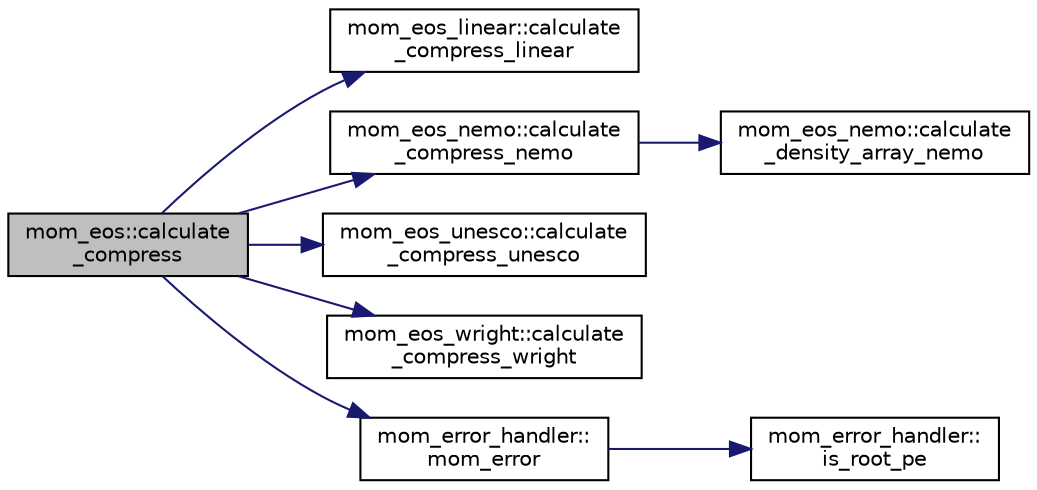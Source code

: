 digraph "mom_eos::calculate_compress"
{
 // INTERACTIVE_SVG=YES
  edge [fontname="Helvetica",fontsize="10",labelfontname="Helvetica",labelfontsize="10"];
  node [fontname="Helvetica",fontsize="10",shape=record];
  rankdir="LR";
  Node0 [label="mom_eos::calculate\l_compress",height=0.2,width=0.4,color="black", fillcolor="grey75", style="filled", fontcolor="black"];
  Node0 -> Node1 [color="midnightblue",fontsize="10",style="solid",fontname="Helvetica"];
  Node1 [label="mom_eos_linear::calculate\l_compress_linear",height=0.2,width=0.4,color="black", fillcolor="white", style="filled",URL="$namespacemom__eos__linear.html#a2d051ebfb3ee1ef96888c74c09a1a6ca",tooltip="This subroutine computes the in situ density of sea water (rho) and the compressibility (drho/dp == C..."];
  Node0 -> Node2 [color="midnightblue",fontsize="10",style="solid",fontname="Helvetica"];
  Node2 [label="mom_eos_nemo::calculate\l_compress_nemo",height=0.2,width=0.4,color="black", fillcolor="white", style="filled",URL="$namespacemom__eos__nemo.html#ab9441b5fdd50f09a5bac70012def0ea7"];
  Node2 -> Node3 [color="midnightblue",fontsize="10",style="solid",fontname="Helvetica"];
  Node3 [label="mom_eos_nemo::calculate\l_density_array_nemo",height=0.2,width=0.4,color="black", fillcolor="white", style="filled",URL="$namespacemom__eos__nemo.html#a6889819926cf3d89725e2987740ff922",tooltip="This subroutine computes the in situ density of sea water (rho in units of kg/m^3) from absolute sali..."];
  Node0 -> Node4 [color="midnightblue",fontsize="10",style="solid",fontname="Helvetica"];
  Node4 [label="mom_eos_unesco::calculate\l_compress_unesco",height=0.2,width=0.4,color="black", fillcolor="white", style="filled",URL="$namespacemom__eos__unesco.html#a4a125f4eb70d4b2517dadd2f9446f261",tooltip="This subroutine computes the in situ density of sea water (rho) and the compressibility (drho/dp == C..."];
  Node0 -> Node5 [color="midnightblue",fontsize="10",style="solid",fontname="Helvetica"];
  Node5 [label="mom_eos_wright::calculate\l_compress_wright",height=0.2,width=0.4,color="black", fillcolor="white", style="filled",URL="$namespacemom__eos__wright.html#ab5610ab6dd25f488ff5821dcbde78e0d",tooltip="This subroutine computes the in situ density of sea water (rho in units of kg/m^3) and the compressib..."];
  Node0 -> Node6 [color="midnightblue",fontsize="10",style="solid",fontname="Helvetica"];
  Node6 [label="mom_error_handler::\lmom_error",height=0.2,width=0.4,color="black", fillcolor="white", style="filled",URL="$namespacemom__error__handler.html#a460cfb79a06c29fc249952c2a3710d67"];
  Node6 -> Node7 [color="midnightblue",fontsize="10",style="solid",fontname="Helvetica"];
  Node7 [label="mom_error_handler::\lis_root_pe",height=0.2,width=0.4,color="black", fillcolor="white", style="filled",URL="$namespacemom__error__handler.html#ad5f00a53059c72fe2332d1436c80ca71"];
}
